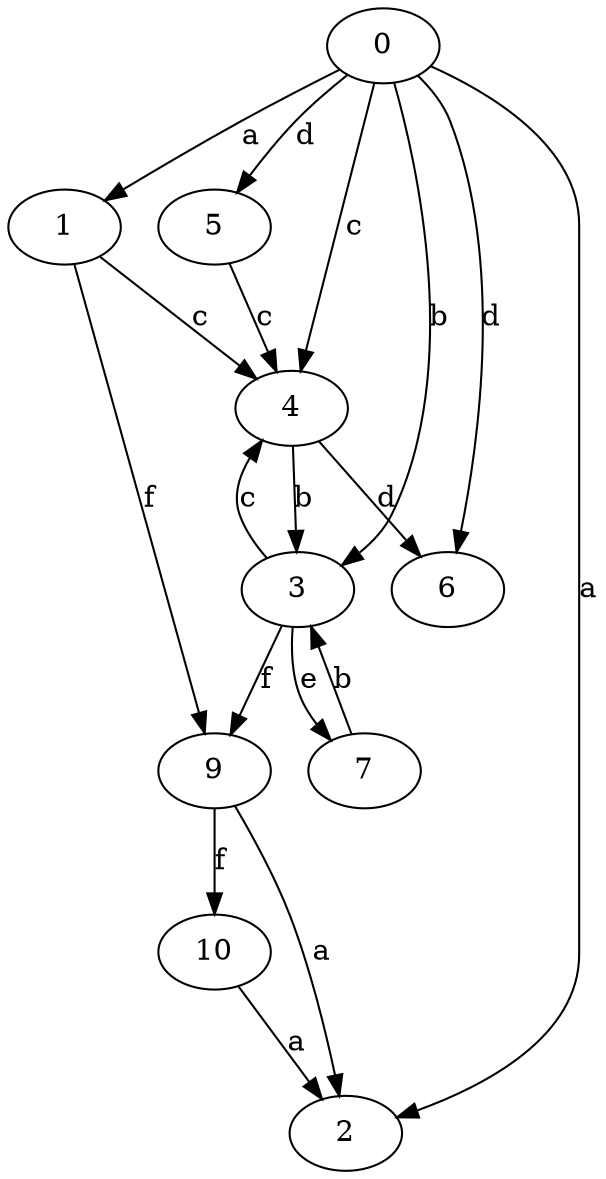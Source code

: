 strict digraph  {
1;
2;
3;
4;
5;
6;
0;
7;
9;
10;
1 -> 4  [label=c];
1 -> 9  [label=f];
3 -> 4  [label=c];
3 -> 7  [label=e];
3 -> 9  [label=f];
4 -> 3  [label=b];
4 -> 6  [label=d];
5 -> 4  [label=c];
0 -> 1  [label=a];
0 -> 2  [label=a];
0 -> 3  [label=b];
0 -> 4  [label=c];
0 -> 5  [label=d];
0 -> 6  [label=d];
7 -> 3  [label=b];
9 -> 2  [label=a];
9 -> 10  [label=f];
10 -> 2  [label=a];
}
